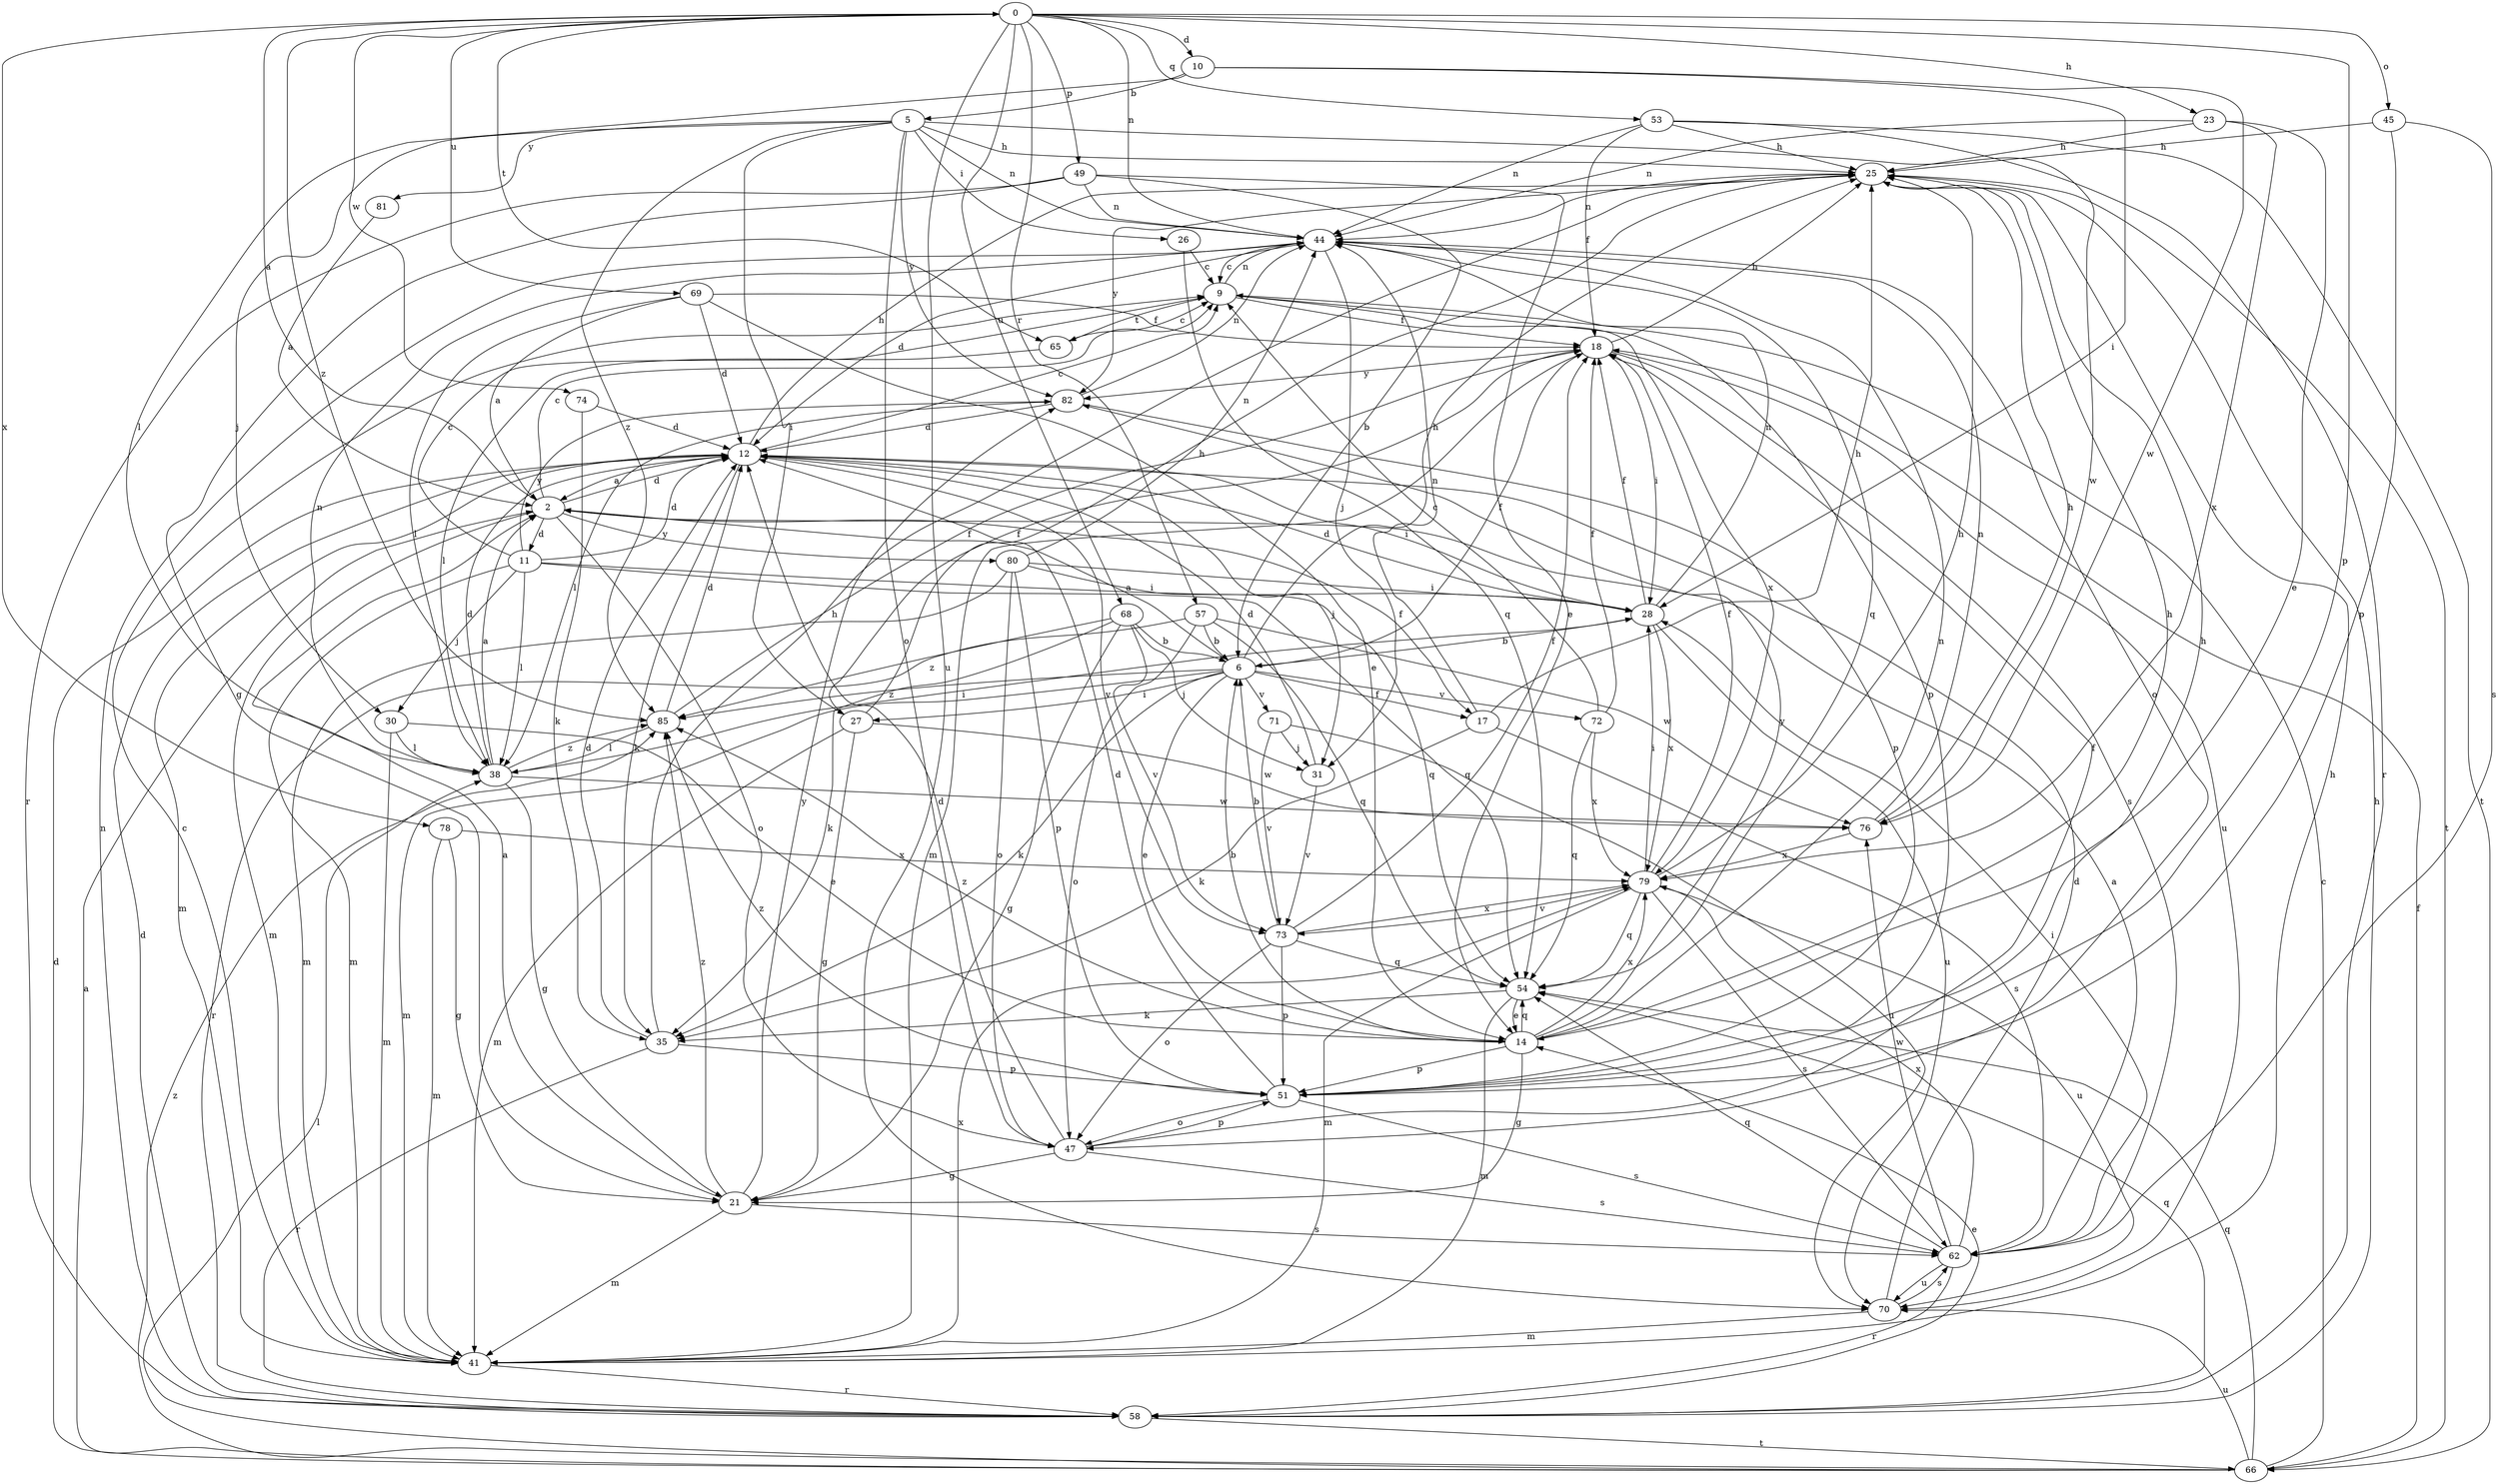 strict digraph  {
0;
2;
5;
6;
9;
10;
11;
12;
14;
17;
18;
21;
23;
25;
26;
27;
28;
30;
31;
35;
38;
41;
44;
45;
47;
49;
51;
53;
54;
57;
58;
62;
65;
66;
68;
69;
70;
71;
72;
73;
74;
76;
78;
79;
80;
81;
82;
85;
0 -> 10  [label=d];
0 -> 23  [label=h];
0 -> 44  [label=n];
0 -> 45  [label=o];
0 -> 49  [label=p];
0 -> 51  [label=p];
0 -> 53  [label=q];
0 -> 57  [label=r];
0 -> 65  [label=t];
0 -> 68  [label=u];
0 -> 69  [label=u];
0 -> 70  [label=u];
0 -> 74  [label=w];
0 -> 78  [label=x];
0 -> 85  [label=z];
2 -> 0  [label=a];
2 -> 9  [label=c];
2 -> 11  [label=d];
2 -> 12  [label=d];
2 -> 17  [label=f];
2 -> 41  [label=m];
2 -> 47  [label=o];
2 -> 80  [label=y];
5 -> 25  [label=h];
5 -> 26  [label=i];
5 -> 27  [label=i];
5 -> 30  [label=j];
5 -> 44  [label=n];
5 -> 47  [label=o];
5 -> 76  [label=w];
5 -> 81  [label=y];
5 -> 82  [label=y];
5 -> 85  [label=z];
6 -> 2  [label=a];
6 -> 14  [label=e];
6 -> 17  [label=f];
6 -> 18  [label=f];
6 -> 25  [label=h];
6 -> 27  [label=i];
6 -> 35  [label=k];
6 -> 41  [label=m];
6 -> 71  [label=v];
6 -> 72  [label=v];
6 -> 85  [label=z];
9 -> 18  [label=f];
9 -> 44  [label=n];
9 -> 51  [label=p];
9 -> 65  [label=t];
9 -> 79  [label=x];
10 -> 5  [label=b];
10 -> 28  [label=i];
10 -> 38  [label=l];
10 -> 76  [label=w];
11 -> 9  [label=c];
11 -> 12  [label=d];
11 -> 28  [label=i];
11 -> 30  [label=j];
11 -> 38  [label=l];
11 -> 41  [label=m];
11 -> 54  [label=q];
11 -> 82  [label=y];
12 -> 2  [label=a];
12 -> 9  [label=c];
12 -> 25  [label=h];
12 -> 28  [label=i];
12 -> 31  [label=j];
12 -> 35  [label=k];
12 -> 41  [label=m];
12 -> 73  [label=v];
14 -> 6  [label=b];
14 -> 21  [label=g];
14 -> 25  [label=h];
14 -> 44  [label=n];
14 -> 51  [label=p];
14 -> 54  [label=q];
14 -> 79  [label=x];
14 -> 82  [label=y];
14 -> 85  [label=z];
17 -> 25  [label=h];
17 -> 35  [label=k];
17 -> 44  [label=n];
17 -> 62  [label=s];
18 -> 25  [label=h];
18 -> 28  [label=i];
18 -> 41  [label=m];
18 -> 62  [label=s];
18 -> 70  [label=u];
18 -> 82  [label=y];
21 -> 2  [label=a];
21 -> 41  [label=m];
21 -> 62  [label=s];
21 -> 82  [label=y];
21 -> 85  [label=z];
23 -> 14  [label=e];
23 -> 25  [label=h];
23 -> 44  [label=n];
23 -> 79  [label=x];
25 -> 44  [label=n];
25 -> 66  [label=t];
25 -> 82  [label=y];
26 -> 9  [label=c];
26 -> 54  [label=q];
27 -> 18  [label=f];
27 -> 21  [label=g];
27 -> 25  [label=h];
27 -> 41  [label=m];
27 -> 76  [label=w];
28 -> 6  [label=b];
28 -> 12  [label=d];
28 -> 18  [label=f];
28 -> 44  [label=n];
28 -> 70  [label=u];
28 -> 79  [label=x];
30 -> 14  [label=e];
30 -> 38  [label=l];
30 -> 41  [label=m];
31 -> 12  [label=d];
31 -> 73  [label=v];
35 -> 12  [label=d];
35 -> 25  [label=h];
35 -> 51  [label=p];
35 -> 58  [label=r];
38 -> 2  [label=a];
38 -> 12  [label=d];
38 -> 21  [label=g];
38 -> 28  [label=i];
38 -> 44  [label=n];
38 -> 76  [label=w];
38 -> 85  [label=z];
41 -> 9  [label=c];
41 -> 25  [label=h];
41 -> 58  [label=r];
41 -> 79  [label=x];
44 -> 9  [label=c];
44 -> 12  [label=d];
44 -> 31  [label=j];
44 -> 47  [label=o];
44 -> 54  [label=q];
45 -> 25  [label=h];
45 -> 51  [label=p];
45 -> 62  [label=s];
47 -> 12  [label=d];
47 -> 18  [label=f];
47 -> 21  [label=g];
47 -> 51  [label=p];
47 -> 62  [label=s];
49 -> 6  [label=b];
49 -> 14  [label=e];
49 -> 21  [label=g];
49 -> 44  [label=n];
49 -> 58  [label=r];
51 -> 12  [label=d];
51 -> 25  [label=h];
51 -> 47  [label=o];
51 -> 62  [label=s];
51 -> 85  [label=z];
53 -> 18  [label=f];
53 -> 25  [label=h];
53 -> 44  [label=n];
53 -> 58  [label=r];
53 -> 66  [label=t];
54 -> 14  [label=e];
54 -> 35  [label=k];
54 -> 41  [label=m];
57 -> 6  [label=b];
57 -> 47  [label=o];
57 -> 54  [label=q];
57 -> 58  [label=r];
57 -> 76  [label=w];
58 -> 12  [label=d];
58 -> 14  [label=e];
58 -> 25  [label=h];
58 -> 44  [label=n];
58 -> 54  [label=q];
58 -> 66  [label=t];
62 -> 2  [label=a];
62 -> 28  [label=i];
62 -> 54  [label=q];
62 -> 58  [label=r];
62 -> 70  [label=u];
62 -> 76  [label=w];
62 -> 79  [label=x];
65 -> 9  [label=c];
65 -> 38  [label=l];
66 -> 2  [label=a];
66 -> 9  [label=c];
66 -> 12  [label=d];
66 -> 18  [label=f];
66 -> 38  [label=l];
66 -> 54  [label=q];
66 -> 70  [label=u];
66 -> 85  [label=z];
68 -> 6  [label=b];
68 -> 21  [label=g];
68 -> 31  [label=j];
68 -> 35  [label=k];
68 -> 73  [label=v];
68 -> 85  [label=z];
69 -> 2  [label=a];
69 -> 12  [label=d];
69 -> 14  [label=e];
69 -> 18  [label=f];
69 -> 38  [label=l];
70 -> 12  [label=d];
70 -> 41  [label=m];
70 -> 62  [label=s];
71 -> 31  [label=j];
71 -> 70  [label=u];
71 -> 73  [label=v];
72 -> 9  [label=c];
72 -> 18  [label=f];
72 -> 54  [label=q];
72 -> 79  [label=x];
73 -> 6  [label=b];
73 -> 18  [label=f];
73 -> 47  [label=o];
73 -> 51  [label=p];
73 -> 54  [label=q];
73 -> 79  [label=x];
74 -> 12  [label=d];
74 -> 35  [label=k];
76 -> 25  [label=h];
76 -> 44  [label=n];
76 -> 79  [label=x];
78 -> 21  [label=g];
78 -> 41  [label=m];
78 -> 79  [label=x];
79 -> 18  [label=f];
79 -> 25  [label=h];
79 -> 28  [label=i];
79 -> 41  [label=m];
79 -> 54  [label=q];
79 -> 62  [label=s];
79 -> 70  [label=u];
79 -> 73  [label=v];
80 -> 28  [label=i];
80 -> 41  [label=m];
80 -> 44  [label=n];
80 -> 47  [label=o];
80 -> 51  [label=p];
80 -> 54  [label=q];
81 -> 2  [label=a];
82 -> 12  [label=d];
82 -> 38  [label=l];
82 -> 44  [label=n];
82 -> 51  [label=p];
85 -> 12  [label=d];
85 -> 18  [label=f];
85 -> 38  [label=l];
}
